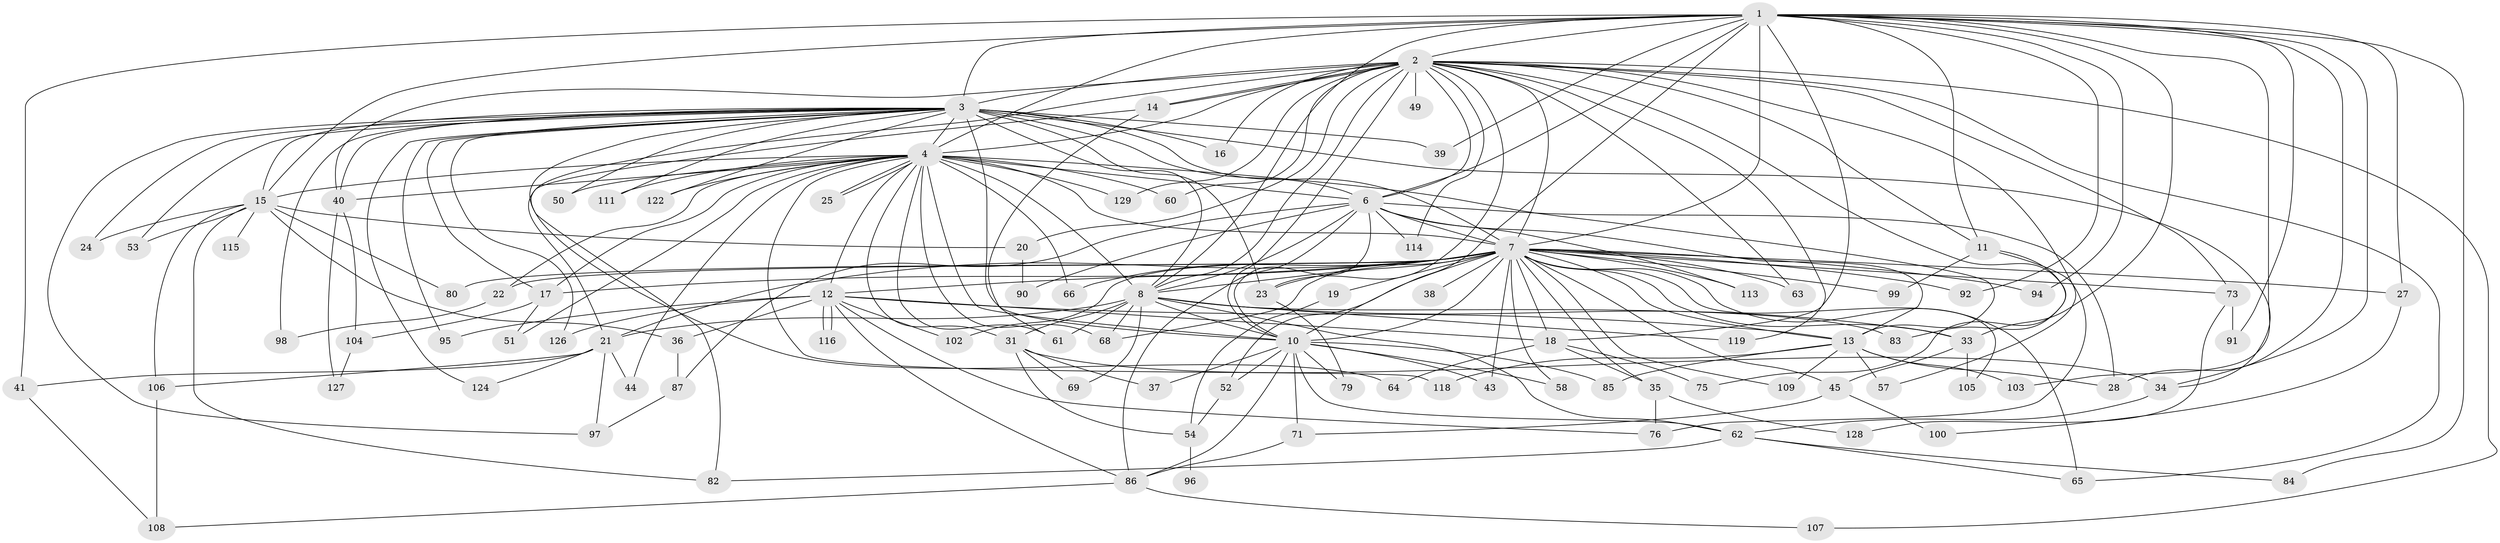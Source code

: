 // original degree distribution, {25: 0.015503875968992248, 20: 0.015503875968992248, 30: 0.007751937984496124, 17: 0.015503875968992248, 18: 0.007751937984496124, 19: 0.007751937984496124, 31: 0.007751937984496124, 6: 0.05426356589147287, 12: 0.007751937984496124, 4: 0.08527131782945736, 9: 0.007751937984496124, 2: 0.5348837209302325, 3: 0.20930232558139536, 8: 0.007751937984496124, 5: 0.015503875968992248}
// Generated by graph-tools (version 1.1) at 2025/10/02/27/25 16:10:58]
// undirected, 98 vertices, 225 edges
graph export_dot {
graph [start="1"]
  node [color=gray90,style=filled];
  1 [super="+32"];
  2 [super="+47"];
  3 [super="+5"];
  4 [super="+101"];
  6 [super="+93"];
  7 [super="+9"];
  8 [super="+77"];
  10 [super="+26"];
  11;
  12 [super="+56"];
  13 [super="+29"];
  14;
  15 [super="+46"];
  16;
  17 [super="+30"];
  18 [super="+67"];
  19;
  20;
  21 [super="+59"];
  22;
  23;
  24;
  25;
  27 [super="+72"];
  28 [super="+55"];
  31;
  33 [super="+88"];
  34 [super="+48"];
  35 [super="+123"];
  36;
  37;
  38;
  39;
  40 [super="+42"];
  41;
  43;
  44;
  45;
  49;
  50;
  51;
  52;
  53;
  54 [super="+70"];
  57;
  58;
  60;
  61 [super="+112"];
  62 [super="+81"];
  63;
  64;
  65 [super="+74"];
  66;
  68 [super="+78"];
  69;
  71 [super="+121"];
  73;
  75;
  76;
  79;
  80;
  82 [super="+120"];
  83 [super="+110"];
  84;
  85;
  86 [super="+89"];
  87;
  90;
  91;
  92;
  94;
  95;
  96;
  97 [super="+117"];
  98;
  99;
  100;
  102;
  103;
  104;
  105;
  106 [super="+125"];
  107;
  108;
  109;
  111;
  113;
  114;
  115;
  116;
  118;
  119;
  122;
  124;
  126;
  127;
  128;
  129;
  1 -- 2;
  1 -- 3 [weight=2];
  1 -- 4;
  1 -- 6;
  1 -- 7 [weight=2];
  1 -- 8 [weight=2];
  1 -- 10;
  1 -- 11;
  1 -- 15;
  1 -- 18;
  1 -- 27;
  1 -- 33;
  1 -- 34;
  1 -- 39;
  1 -- 41;
  1 -- 91;
  1 -- 92;
  1 -- 94;
  1 -- 103;
  1 -- 84;
  1 -- 28;
  2 -- 3 [weight=2];
  2 -- 4;
  2 -- 6;
  2 -- 7 [weight=2];
  2 -- 8;
  2 -- 10;
  2 -- 11;
  2 -- 14;
  2 -- 14;
  2 -- 16;
  2 -- 20;
  2 -- 40;
  2 -- 49 [weight=2];
  2 -- 57;
  2 -- 60;
  2 -- 63;
  2 -- 73;
  2 -- 75;
  2 -- 82;
  2 -- 107;
  2 -- 119;
  2 -- 65;
  2 -- 114;
  2 -- 129;
  2 -- 23;
  3 -- 4 [weight=2];
  3 -- 6 [weight=3];
  3 -- 7 [weight=4];
  3 -- 8 [weight=2];
  3 -- 10 [weight=2];
  3 -- 15;
  3 -- 16;
  3 -- 23;
  3 -- 24;
  3 -- 64;
  3 -- 95;
  3 -- 97;
  3 -- 98;
  3 -- 111;
  3 -- 124;
  3 -- 39;
  3 -- 40;
  3 -- 50;
  3 -- 53;
  3 -- 122;
  3 -- 126;
  3 -- 34;
  3 -- 17;
  4 -- 6;
  4 -- 7 [weight=3];
  4 -- 8;
  4 -- 10;
  4 -- 12;
  4 -- 17;
  4 -- 22;
  4 -- 25;
  4 -- 25;
  4 -- 31;
  4 -- 44;
  4 -- 50;
  4 -- 51;
  4 -- 60;
  4 -- 61;
  4 -- 66;
  4 -- 111;
  4 -- 118;
  4 -- 122;
  4 -- 129;
  4 -- 13;
  4 -- 15;
  4 -- 40;
  4 -- 68;
  6 -- 7 [weight=2];
  6 -- 8;
  6 -- 10 [weight=2];
  6 -- 13;
  6 -- 28;
  6 -- 86;
  6 -- 87;
  6 -- 90;
  6 -- 113;
  6 -- 114;
  7 -- 8 [weight=2];
  7 -- 10 [weight=2];
  7 -- 13;
  7 -- 19 [weight=2];
  7 -- 35;
  7 -- 43;
  7 -- 58;
  7 -- 80;
  7 -- 99;
  7 -- 105;
  7 -- 66;
  7 -- 68;
  7 -- 12;
  7 -- 73;
  7 -- 17;
  7 -- 18;
  7 -- 21;
  7 -- 22;
  7 -- 23;
  7 -- 27 [weight=2];
  7 -- 92;
  7 -- 94;
  7 -- 33;
  7 -- 38;
  7 -- 102;
  7 -- 45;
  7 -- 109;
  7 -- 113;
  7 -- 52;
  7 -- 63;
  7 -- 65;
  8 -- 10;
  8 -- 21;
  8 -- 31;
  8 -- 61;
  8 -- 62;
  8 -- 68;
  8 -- 69;
  8 -- 83;
  8 -- 119;
  8 -- 33;
  10 -- 43;
  10 -- 52;
  10 -- 58;
  10 -- 79;
  10 -- 85;
  10 -- 86;
  10 -- 62;
  10 -- 37;
  10 -- 71;
  11 -- 76;
  11 -- 83 [weight=2];
  11 -- 99;
  12 -- 36;
  12 -- 76;
  12 -- 95;
  12 -- 102;
  12 -- 116;
  12 -- 116;
  12 -- 126;
  12 -- 13;
  12 -- 18;
  12 -- 86;
  13 -- 28;
  13 -- 57;
  13 -- 109;
  13 -- 85;
  13 -- 118;
  13 -- 103;
  14 -- 21;
  14 -- 61;
  15 -- 20;
  15 -- 24;
  15 -- 36;
  15 -- 80;
  15 -- 82;
  15 -- 106;
  15 -- 115;
  15 -- 53;
  17 -- 104;
  17 -- 51;
  18 -- 35;
  18 -- 64;
  18 -- 75;
  19 -- 54;
  20 -- 90;
  21 -- 41;
  21 -- 44;
  21 -- 106;
  21 -- 124;
  21 -- 97;
  22 -- 98;
  23 -- 79;
  27 -- 100;
  31 -- 34;
  31 -- 37;
  31 -- 54;
  31 -- 69;
  33 -- 45;
  33 -- 105;
  34 -- 62;
  35 -- 128;
  35 -- 76;
  36 -- 87;
  40 -- 127;
  40 -- 104;
  41 -- 108;
  45 -- 71;
  45 -- 100;
  52 -- 54;
  54 -- 96;
  62 -- 65;
  62 -- 84;
  62 -- 82;
  71 -- 86;
  73 -- 91;
  73 -- 128;
  86 -- 107;
  86 -- 108;
  87 -- 97;
  104 -- 127;
  106 -- 108;
}
